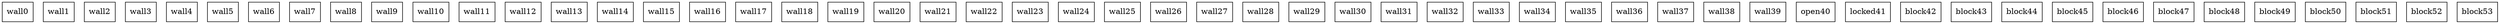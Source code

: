 graph room {
 node [shape="box"]; wall0 [pos="1,1!"]; wall1 [pos="2,1!"]; wall2 [pos="3,1!"]; wall3 [pos="4,1!"]; wall4 [pos="5,1!"]; wall5 [pos="6,1!"]; wall6 [pos="7,1!"]; wall7 [pos="8,1!"]; wall8 [pos="9,1!"]; wall9 [pos="10,1!"]; wall10 [pos="11,1!"]; wall11 [pos="12,1!"]; wall12 [pos="13,1!"]; wall13 [pos="14,1!"]; wall14 [pos="1,2!"]; wall15 [pos="14,2!"]; wall16 [pos="1,3!"]; wall17 [pos="14,3!"]; wall18 [pos="1,4!"]; wall19 [pos="14,4!"]; wall20 [pos="14,5!"]; wall21 [pos="1,6!"]; wall22 [pos="14,6!"]; wall23 [pos="1,7!"]; wall24 [pos="14,7!"]; wall25 [pos="1,8!"]; wall26 [pos="14,8!"]; wall27 [pos="1,9!"]; wall28 [pos="2,9!"]; wall29 [pos="3,9!"]; wall30 [pos="4,9!"]; wall31 [pos="5,9!"]; wall32 [pos="6,9!"]; wall33 [pos="8,9!"]; wall34 [pos="9,9!"]; wall35 [pos="10,9!"]; wall36 [pos="11,9!"]; wall37 [pos="12,9!"]; wall38 [pos="13,9!"]; wall39 [pos="14,9!"]; open40 [pos="1,5!"]; locked41 [pos="7,9!"]; block42 [pos="4,3!"]; block43 [pos="5,3!"]; block44 [pos="4,4!"]; block45 [pos="5,4!"]; block46 [pos="7,4!"]; block47 [pos="8,4!"]; block48 [pos="4,5!"]; block49 [pos="5,5!"]; block50 [pos="7,5!"]; block51 [pos="8,5!"]; block52 [pos="7,6!"]; block53 [pos="8,6!"]; }